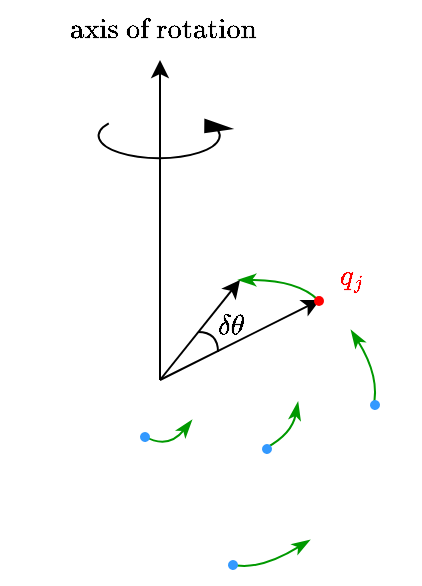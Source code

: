 <mxfile version="26.2.2">
  <diagram name="Pagina-1" id="-O5smbjcsKT00KPSTBZi">
    <mxGraphModel dx="985" dy="580" grid="1" gridSize="10" guides="1" tooltips="1" connect="1" arrows="1" fold="1" page="1" pageScale="1" pageWidth="827" pageHeight="1169" math="1" shadow="0">
      <root>
        <mxCell id="0" />
        <mxCell id="1" parent="0" />
        <mxCell id="xu7dtlD5PgdHFhQjjncw-13" value="$$\delta \theta$$" style="text;html=1;align=center;verticalAlign=middle;resizable=0;points=[];autosize=1;strokeColor=none;fillColor=none;" parent="1" vertex="1">
          <mxGeometry x="340" y="318" width="110" height="30" as="geometry" />
        </mxCell>
        <mxCell id="xu7dtlD5PgdHFhQjjncw-9" value="$$q_j$$" style="text;html=1;align=center;verticalAlign=middle;resizable=0;points=[];autosize=1;strokeColor=none;fillColor=none;fontColor=#FF0000;" parent="1" vertex="1">
          <mxGeometry x="420" y="293" width="70" height="30" as="geometry" />
        </mxCell>
        <mxCell id="xu7dtlD5PgdHFhQjjncw-8" value="" style="endArrow=classicThin;html=1;rounded=0;curved=1;endFill=1;strokeColor=#009900;" parent="1" edge="1">
          <mxGeometry width="50" height="50" relative="1" as="geometry">
            <mxPoint x="439" y="320" as="sourcePoint" />
            <mxPoint x="399" y="310" as="targetPoint" />
            <Array as="points">
              <mxPoint x="429" y="310" />
            </Array>
          </mxGeometry>
        </mxCell>
        <mxCell id="xu7dtlD5PgdHFhQjjncw-7" value="" style="endArrow=classic;html=1;rounded=0;" parent="1" edge="1">
          <mxGeometry width="50" height="50" relative="1" as="geometry">
            <mxPoint x="360" y="360" as="sourcePoint" />
            <mxPoint x="440" y="320" as="targetPoint" />
          </mxGeometry>
        </mxCell>
        <mxCell id="xu7dtlD5PgdHFhQjjncw-1" value="" style="endArrow=classic;html=1;rounded=0;" parent="1" edge="1">
          <mxGeometry width="50" height="50" relative="1" as="geometry">
            <mxPoint x="360" y="360" as="sourcePoint" />
            <mxPoint x="360" y="200" as="targetPoint" />
          </mxGeometry>
        </mxCell>
        <mxCell id="xu7dtlD5PgdHFhQjjncw-4" value="" style="ellipse;whiteSpace=wrap;html=1;aspect=fixed;strokeColor=none;fillColor=#FF0000;" parent="1" vertex="1">
          <mxGeometry x="437" y="318" width="5" height="5" as="geometry" />
        </mxCell>
        <mxCell id="xu7dtlD5PgdHFhQjjncw-11" value="" style="endArrow=classic;html=1;rounded=0;" parent="1" edge="1">
          <mxGeometry width="50" height="50" relative="1" as="geometry">
            <mxPoint x="360" y="360" as="sourcePoint" />
            <mxPoint x="400" y="310" as="targetPoint" />
          </mxGeometry>
        </mxCell>
        <mxCell id="xu7dtlD5PgdHFhQjjncw-12" value="" style="endArrow=none;html=1;rounded=0;curved=1;" parent="1" edge="1">
          <mxGeometry width="50" height="50" relative="1" as="geometry">
            <mxPoint x="389" y="346" as="sourcePoint" />
            <mxPoint x="379" y="336" as="targetPoint" />
            <Array as="points">
              <mxPoint x="389" y="336" />
            </Array>
          </mxGeometry>
        </mxCell>
        <mxCell id="xu7dtlD5PgdHFhQjjncw-24" value="" style="verticalLabelPosition=bottom;shadow=0;dashed=0;align=center;html=1;verticalAlign=top;shape=mxgraph.electrical.rot_mech.verticalLabelPosition=bottom;shadow=0;dashed=0;align=center;fillColor=strokeColor;html=1;verticalAlign=top;strokeWidth=1;shape=mxgraph.electrical.rot_mech.rotation;" parent="1" vertex="1">
          <mxGeometry x="326" y="230" width="69" height="20" as="geometry" />
        </mxCell>
        <mxCell id="xu7dtlD5PgdHFhQjjncw-25" value="$$\text{axis of rotation}$$" style="text;html=1;align=center;verticalAlign=middle;resizable=0;points=[];autosize=1;strokeColor=none;fillColor=none;" parent="1" vertex="1">
          <mxGeometry x="280.5" y="170" width="160" height="30" as="geometry" />
        </mxCell>
        <mxCell id="eu6JeoJ4ieXPQBX1K9yI-1" value="" style="group;rotation=-210;" vertex="1" connectable="0" parent="1">
          <mxGeometry x="392" y="440" width="42" height="12" as="geometry" />
        </mxCell>
        <mxCell id="xu7dtlD5PgdHFhQjjncw-15" value="" style="endArrow=classicThin;html=1;rounded=0;curved=1;endFill=1;strokeColor=#009900;" parent="eu6JeoJ4ieXPQBX1K9yI-1" edge="1">
          <mxGeometry width="50" height="50" relative="1" as="geometry">
            <mxPoint x="3" y="12" as="sourcePoint" />
            <mxPoint x="43" as="targetPoint" />
            <Array as="points">
              <mxPoint x="17" y="16" />
            </Array>
          </mxGeometry>
        </mxCell>
        <mxCell id="xu7dtlD5PgdHFhQjjncw-2" value="" style="ellipse;whiteSpace=wrap;html=1;aspect=fixed;strokeColor=none;fillColor=#3399FF;direction=west;rotation=-210;" parent="eu6JeoJ4ieXPQBX1K9yI-1" vertex="1">
          <mxGeometry x="2" y="10" width="5" height="5" as="geometry" />
        </mxCell>
        <mxCell id="eu6JeoJ4ieXPQBX1K9yI-2" value="" style="group;rotation=60;" vertex="1" connectable="0" parent="1">
          <mxGeometry x="442" y="348" width="42" height="13" as="geometry" />
        </mxCell>
        <mxCell id="xu7dtlD5PgdHFhQjjncw-14" value="" style="endArrow=classicThin;html=1;rounded=0;curved=1;endFill=1;strokeColor=#009900;" parent="eu6JeoJ4ieXPQBX1K9yI-2" edge="1">
          <mxGeometry width="50" height="50" relative="1" as="geometry">
            <mxPoint x="24.5" y="26" as="sourcePoint" />
            <mxPoint x="13.5" y="-13" as="targetPoint" />
            <Array as="points">
              <mxPoint x="28.5" y="11" />
            </Array>
          </mxGeometry>
        </mxCell>
        <mxCell id="xu7dtlD5PgdHFhQjjncw-6" value="" style="ellipse;whiteSpace=wrap;html=1;aspect=fixed;strokeColor=none;fillColor=#3399FF;rotation=60;" parent="eu6JeoJ4ieXPQBX1K9yI-2" vertex="1">
          <mxGeometry x="23" y="22" width="5" height="5" as="geometry" />
        </mxCell>
        <mxCell id="eu6JeoJ4ieXPQBX1K9yI-3" value="" style="group;rotation=-195;" vertex="1" connectable="0" parent="1">
          <mxGeometry x="350" y="380" width="42" height="13" as="geometry" />
        </mxCell>
        <mxCell id="xu7dtlD5PgdHFhQjjncw-16" value="" style="endArrow=classicThin;html=1;rounded=0;curved=1;endFill=1;strokeColor=#009900;" parent="eu6JeoJ4ieXPQBX1K9yI-3" edge="1">
          <mxGeometry width="50" height="50" relative="1" as="geometry">
            <mxPoint x="2" y="8" as="sourcePoint" />
            <mxPoint x="26" as="targetPoint" />
            <Array as="points">
              <mxPoint x="14" y="15" />
            </Array>
          </mxGeometry>
        </mxCell>
        <mxCell id="xu7dtlD5PgdHFhQjjncw-5" value="" style="ellipse;whiteSpace=wrap;html=1;aspect=fixed;strokeColor=none;fillColor=#3399FF;rotation=-195;" parent="eu6JeoJ4ieXPQBX1K9yI-3" vertex="1">
          <mxGeometry y="6" width="5" height="5" as="geometry" />
        </mxCell>
        <mxCell id="eu6JeoJ4ieXPQBX1K9yI-4" value="" style="group;rotation=105;" vertex="1" connectable="0" parent="1">
          <mxGeometry x="400" y="370" width="43" height="13" as="geometry" />
        </mxCell>
        <mxCell id="xu7dtlD5PgdHFhQjjncw-17" value="" style="endArrow=classicThin;html=1;rounded=0;curved=1;endFill=1;strokeColor=#009900;" parent="eu6JeoJ4ieXPQBX1K9yI-4" edge="1">
          <mxGeometry width="50" height="50" relative="1" as="geometry">
            <mxPoint x="13" y="24" as="sourcePoint" />
            <mxPoint x="29" y="1" as="targetPoint" />
            <Array as="points">
              <mxPoint x="26" y="17" />
            </Array>
          </mxGeometry>
        </mxCell>
        <mxCell id="xu7dtlD5PgdHFhQjjncw-3" value="" style="ellipse;whiteSpace=wrap;html=1;aspect=fixed;strokeColor=none;fillColor=#3399FF;rotation=105;" parent="eu6JeoJ4ieXPQBX1K9yI-4" vertex="1">
          <mxGeometry x="11" y="22" width="5" height="5" as="geometry" />
        </mxCell>
      </root>
    </mxGraphModel>
  </diagram>
</mxfile>
